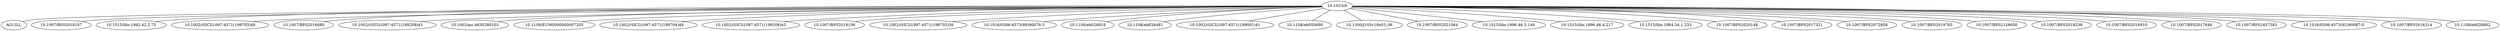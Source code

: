 strict graph mind_map199 {
	"10.1023/A" -- AGUILL
	"10.1023/A" -- "10.1007/BF02018107"
	"10.1023/A" -- "10.1515/libr.1992.42.2.75"
	"10.1023/A" -- "10.1002/(SICI)1097-4571(199703)48"
	"10.1023/A" -- "10.1007/BF02016680"
	"10.1023/A" -- "10.1002/(SICI)1097-4571(199208)43"
	"10.1023/A" -- "10.1002/asi.4630280103"
	"10.1023/A" -- "10.1108/EUM0000000007205"
	"10.1023/A" -- "10.1002/(SICI)1097-4571(199704)48"
	"10.1023/A" -- "10.1002/(SICI)1097-4571(199206)43"
	"10.1023/A" -- "10.1007/BF02018106"
	"10.1023/A" -- "10.1002/(SICI)1097-4571(198703)38"
	"10.1023/A" -- "10.1016/0306-4573(88)90076-3"
	"10.1023/A" -- "10.1108/eb026819"
	"10.1023/A" -- "10.1108/eb026481"
	"10.1023/A" -- "10.1002/(SICI)1097-4571(199001)41"
	"10.1023/A" -- "10.1108/eb050690"
	"10.1023/A" -- "10.1300/J105v18n03\_06"
	"10.1023/A" -- "10.1007/BF02021064"
	"10.1023/A" -- "10.1515/libr.1996.46.3.149"
	"10.1023/A" -- "10.1515/libr.1996.46.4.217"
	"10.1023/A" -- "10.1515/libr.1984.34.1.233"
	"10.1023/A" -- "10.1007/BF02020148"
	"10.1023/A" -- "10.1007/BF02017321"
	"10.1023/A" -- "10.1007/BF02072858"
	"10.1023/A" -- "10.1007/BF02019765"
	"10.1023/A" -- "10.1007/BF02126650"
	"10.1023/A" -- "10.1007/BF02018238"
	"10.1023/A" -- "10.1007/BF02016910"
	"10.1023/A" -- "10.1007/BF02017646"
	"10.1023/A" -- "10.1007/BF02457383"
	"10.1023/A" -- "10.1016/0306-4573(92)90087-G"
	"10.1023/A" -- "10.1007/BF02016314"
	"10.1023/A" -- "10.1108/eb026662"
}
